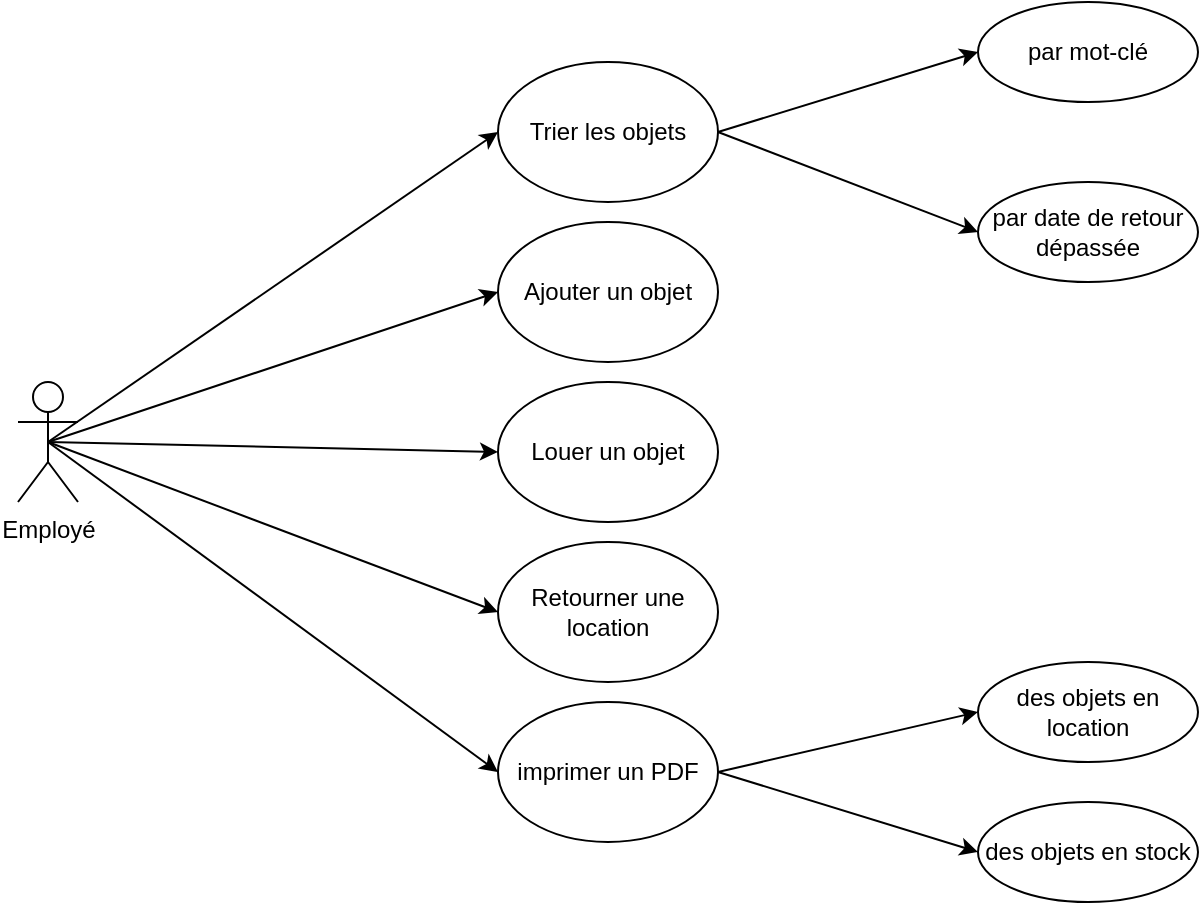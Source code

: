 <mxfile version="13.9.9" type="device"><diagram id="tAWlTy5PfgW3NBIFdQF4" name="Page-1"><mxGraphModel dx="1123" dy="672" grid="1" gridSize="10" guides="1" tooltips="1" connect="1" arrows="1" fold="1" page="1" pageScale="1" pageWidth="827" pageHeight="1169" math="0" shadow="0"><root><mxCell id="0"/><mxCell id="1" parent="0"/><mxCell id="f8TAl3SfyOx1TtBWywVS-6" style="edgeStyle=none;rounded=0;orthogonalLoop=1;jettySize=auto;html=1;exitX=0.5;exitY=0.5;exitDx=0;exitDy=0;exitPerimeter=0;entryX=0;entryY=0.5;entryDx=0;entryDy=0;" edge="1" parent="1" source="f8TAl3SfyOx1TtBWywVS-2" target="f8TAl3SfyOx1TtBWywVS-3"><mxGeometry relative="1" as="geometry"/></mxCell><mxCell id="f8TAl3SfyOx1TtBWywVS-9" style="edgeStyle=none;rounded=0;orthogonalLoop=1;jettySize=auto;html=1;exitX=0.5;exitY=0.5;exitDx=0;exitDy=0;exitPerimeter=0;entryX=0;entryY=0.5;entryDx=0;entryDy=0;" edge="1" parent="1" source="f8TAl3SfyOx1TtBWywVS-2" target="f8TAl3SfyOx1TtBWywVS-7"><mxGeometry relative="1" as="geometry"/></mxCell><mxCell id="f8TAl3SfyOx1TtBWywVS-10" style="edgeStyle=none;rounded=0;orthogonalLoop=1;jettySize=auto;html=1;exitX=0.5;exitY=0.5;exitDx=0;exitDy=0;exitPerimeter=0;entryX=0;entryY=0.5;entryDx=0;entryDy=0;" edge="1" parent="1" source="f8TAl3SfyOx1TtBWywVS-2" target="f8TAl3SfyOx1TtBWywVS-8"><mxGeometry relative="1" as="geometry"/></mxCell><mxCell id="f8TAl3SfyOx1TtBWywVS-12" style="edgeStyle=none;rounded=0;orthogonalLoop=1;jettySize=auto;html=1;exitX=0.5;exitY=0.5;exitDx=0;exitDy=0;exitPerimeter=0;entryX=0;entryY=0.5;entryDx=0;entryDy=0;" edge="1" parent="1" source="f8TAl3SfyOx1TtBWywVS-2" target="f8TAl3SfyOx1TtBWywVS-11"><mxGeometry relative="1" as="geometry"/></mxCell><mxCell id="f8TAl3SfyOx1TtBWywVS-17" style="edgeStyle=none;rounded=0;orthogonalLoop=1;jettySize=auto;html=1;exitX=0.5;exitY=0.5;exitDx=0;exitDy=0;exitPerimeter=0;entryX=0;entryY=0.5;entryDx=0;entryDy=0;" edge="1" parent="1" source="f8TAl3SfyOx1TtBWywVS-2" target="f8TAl3SfyOx1TtBWywVS-18"><mxGeometry relative="1" as="geometry"><mxPoint x="320" y="560" as="targetPoint"/></mxGeometry></mxCell><mxCell id="f8TAl3SfyOx1TtBWywVS-2" value="Employé" style="shape=umlActor;verticalLabelPosition=bottom;verticalAlign=top;html=1;outlineConnect=0;" vertex="1" parent="1"><mxGeometry x="80" y="340" width="30" height="60" as="geometry"/></mxCell><mxCell id="f8TAl3SfyOx1TtBWywVS-3" value="Ajouter un objet" style="ellipse;whiteSpace=wrap;html=1;" vertex="1" parent="1"><mxGeometry x="320" y="260" width="110" height="70" as="geometry"/></mxCell><mxCell id="f8TAl3SfyOx1TtBWywVS-7" value="Louer un objet" style="ellipse;whiteSpace=wrap;html=1;" vertex="1" parent="1"><mxGeometry x="320" y="340" width="110" height="70" as="geometry"/></mxCell><mxCell id="f8TAl3SfyOx1TtBWywVS-8" value="Retourner une location" style="ellipse;whiteSpace=wrap;html=1;" vertex="1" parent="1"><mxGeometry x="320" y="420" width="110" height="70" as="geometry"/></mxCell><mxCell id="f8TAl3SfyOx1TtBWywVS-14" style="edgeStyle=none;rounded=0;orthogonalLoop=1;jettySize=auto;html=1;exitX=1;exitY=0.5;exitDx=0;exitDy=0;entryX=0;entryY=0.5;entryDx=0;entryDy=0;" edge="1" parent="1" source="f8TAl3SfyOx1TtBWywVS-11" target="f8TAl3SfyOx1TtBWywVS-13"><mxGeometry relative="1" as="geometry"/></mxCell><mxCell id="f8TAl3SfyOx1TtBWywVS-16" style="edgeStyle=none;rounded=0;orthogonalLoop=1;jettySize=auto;html=1;exitX=1;exitY=0.5;exitDx=0;exitDy=0;entryX=0;entryY=0.5;entryDx=0;entryDy=0;" edge="1" parent="1" source="f8TAl3SfyOx1TtBWywVS-11" target="f8TAl3SfyOx1TtBWywVS-15"><mxGeometry relative="1" as="geometry"/></mxCell><mxCell id="f8TAl3SfyOx1TtBWywVS-11" value="Trier les objets" style="ellipse;whiteSpace=wrap;html=1;" vertex="1" parent="1"><mxGeometry x="320" y="180" width="110" height="70" as="geometry"/></mxCell><mxCell id="f8TAl3SfyOx1TtBWywVS-13" value="par mot-clé" style="ellipse;whiteSpace=wrap;html=1;" vertex="1" parent="1"><mxGeometry x="560" y="150" width="110" height="50" as="geometry"/></mxCell><mxCell id="f8TAl3SfyOx1TtBWywVS-15" value="par date de retour dépassée" style="ellipse;whiteSpace=wrap;html=1;" vertex="1" parent="1"><mxGeometry x="560" y="240" width="110" height="50" as="geometry"/></mxCell><mxCell id="f8TAl3SfyOx1TtBWywVS-21" style="edgeStyle=none;rounded=0;orthogonalLoop=1;jettySize=auto;html=1;entryX=0;entryY=0.5;entryDx=0;entryDy=0;exitX=1;exitY=0.5;exitDx=0;exitDy=0;" edge="1" parent="1" source="f8TAl3SfyOx1TtBWywVS-18" target="f8TAl3SfyOx1TtBWywVS-19"><mxGeometry relative="1" as="geometry"><mxPoint x="430" y="565" as="sourcePoint"/></mxGeometry></mxCell><mxCell id="f8TAl3SfyOx1TtBWywVS-23" value="" style="edgeStyle=none;rounded=0;orthogonalLoop=1;jettySize=auto;html=1;entryX=0;entryY=0.5;entryDx=0;entryDy=0;exitX=1;exitY=0.5;exitDx=0;exitDy=0;" edge="1" parent="1" source="f8TAl3SfyOx1TtBWywVS-18" target="f8TAl3SfyOx1TtBWywVS-20"><mxGeometry relative="1" as="geometry"><mxPoint x="515.0" y="565" as="targetPoint"/></mxGeometry></mxCell><mxCell id="f8TAl3SfyOx1TtBWywVS-18" value="imprimer un PDF" style="ellipse;whiteSpace=wrap;html=1;" vertex="1" parent="1"><mxGeometry x="320" y="500" width="110" height="70" as="geometry"/></mxCell><mxCell id="f8TAl3SfyOx1TtBWywVS-19" value="des objets en location" style="ellipse;whiteSpace=wrap;html=1;" vertex="1" parent="1"><mxGeometry x="560" y="480" width="110" height="50" as="geometry"/></mxCell><mxCell id="f8TAl3SfyOx1TtBWywVS-20" value="des objets en stock" style="ellipse;whiteSpace=wrap;html=1;" vertex="1" parent="1"><mxGeometry x="560" y="550" width="110" height="50" as="geometry"/></mxCell></root></mxGraphModel></diagram></mxfile>